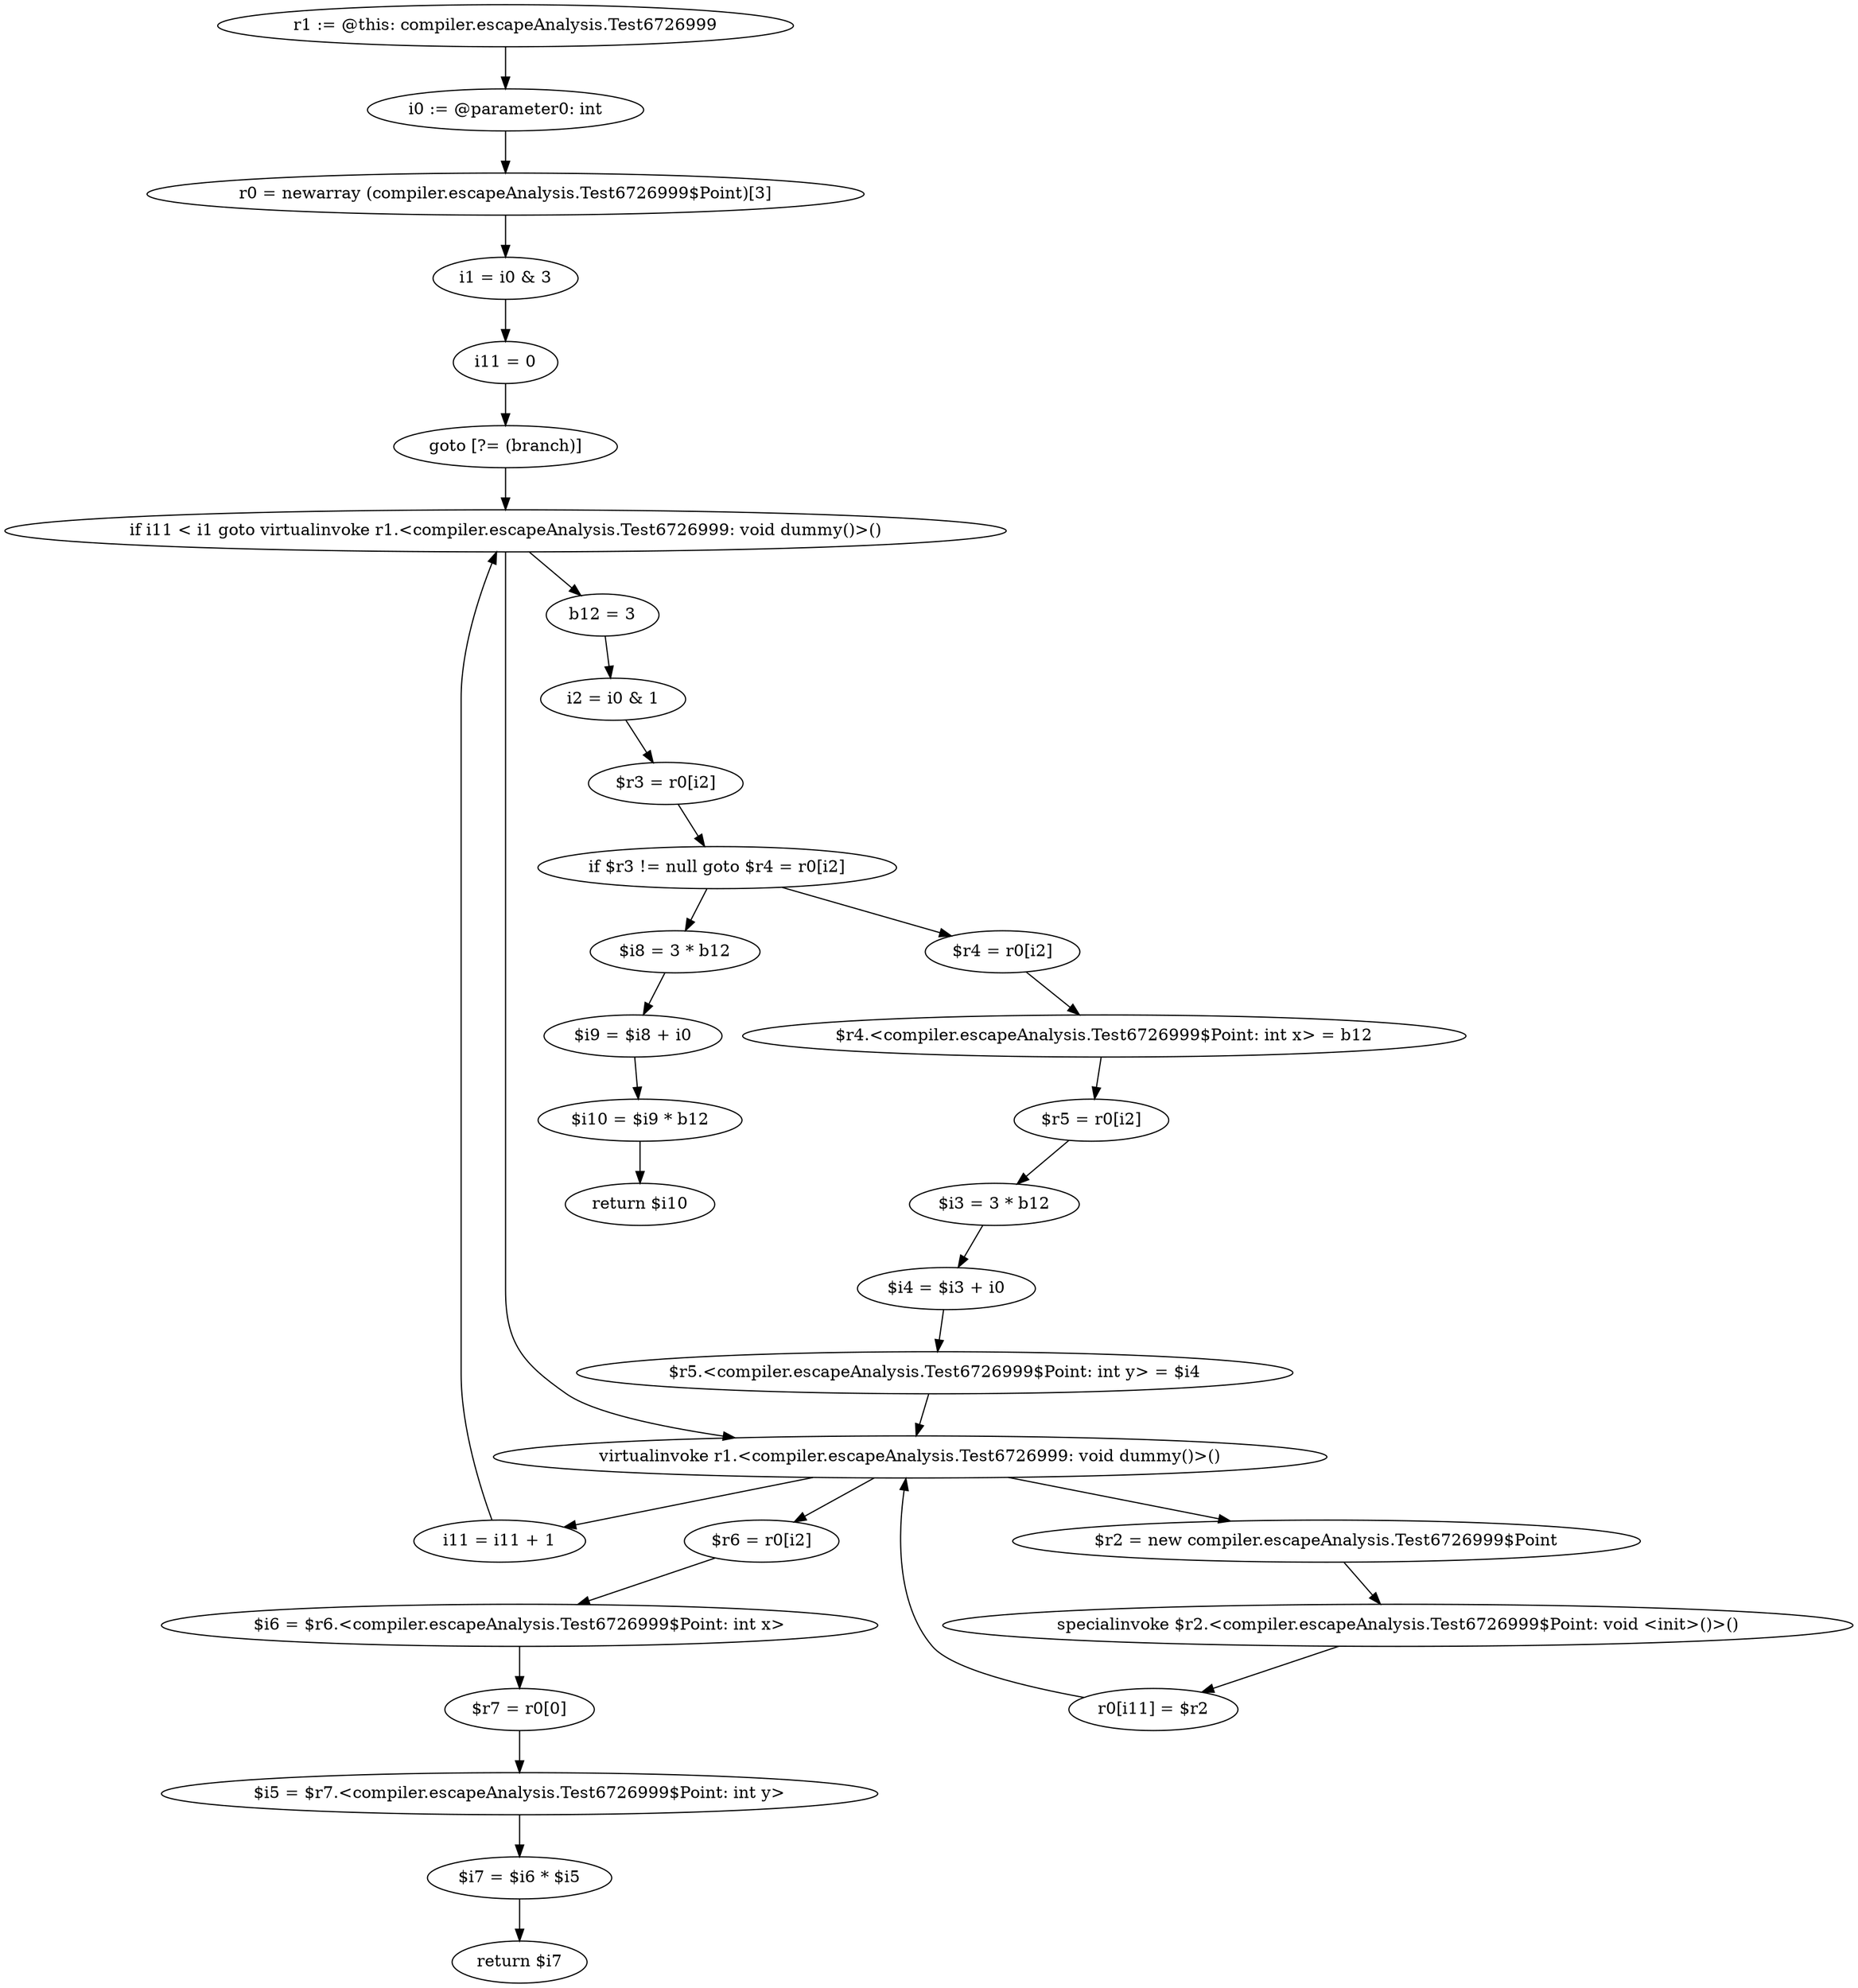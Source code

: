 digraph "unitGraph" {
    "r1 := @this: compiler.escapeAnalysis.Test6726999"
    "i0 := @parameter0: int"
    "r0 = newarray (compiler.escapeAnalysis.Test6726999$Point)[3]"
    "i1 = i0 & 3"
    "i11 = 0"
    "goto [?= (branch)]"
    "virtualinvoke r1.<compiler.escapeAnalysis.Test6726999: void dummy()>()"
    "$r2 = new compiler.escapeAnalysis.Test6726999$Point"
    "specialinvoke $r2.<compiler.escapeAnalysis.Test6726999$Point: void <init>()>()"
    "r0[i11] = $r2"
    "i11 = i11 + 1"
    "if i11 < i1 goto virtualinvoke r1.<compiler.escapeAnalysis.Test6726999: void dummy()>()"
    "b12 = 3"
    "i2 = i0 & 1"
    "$r3 = r0[i2]"
    "if $r3 != null goto $r4 = r0[i2]"
    "$i8 = 3 * b12"
    "$i9 = $i8 + i0"
    "$i10 = $i9 * b12"
    "return $i10"
    "$r4 = r0[i2]"
    "$r4.<compiler.escapeAnalysis.Test6726999$Point: int x> = b12"
    "$r5 = r0[i2]"
    "$i3 = 3 * b12"
    "$i4 = $i3 + i0"
    "$r5.<compiler.escapeAnalysis.Test6726999$Point: int y> = $i4"
    "$r6 = r0[i2]"
    "$i6 = $r6.<compiler.escapeAnalysis.Test6726999$Point: int x>"
    "$r7 = r0[0]"
    "$i5 = $r7.<compiler.escapeAnalysis.Test6726999$Point: int y>"
    "$i7 = $i6 * $i5"
    "return $i7"
    "r1 := @this: compiler.escapeAnalysis.Test6726999"->"i0 := @parameter0: int";
    "i0 := @parameter0: int"->"r0 = newarray (compiler.escapeAnalysis.Test6726999$Point)[3]";
    "r0 = newarray (compiler.escapeAnalysis.Test6726999$Point)[3]"->"i1 = i0 & 3";
    "i1 = i0 & 3"->"i11 = 0";
    "i11 = 0"->"goto [?= (branch)]";
    "goto [?= (branch)]"->"if i11 < i1 goto virtualinvoke r1.<compiler.escapeAnalysis.Test6726999: void dummy()>()";
    "virtualinvoke r1.<compiler.escapeAnalysis.Test6726999: void dummy()>()"->"$r2 = new compiler.escapeAnalysis.Test6726999$Point";
    "$r2 = new compiler.escapeAnalysis.Test6726999$Point"->"specialinvoke $r2.<compiler.escapeAnalysis.Test6726999$Point: void <init>()>()";
    "specialinvoke $r2.<compiler.escapeAnalysis.Test6726999$Point: void <init>()>()"->"r0[i11] = $r2";
    "r0[i11] = $r2"->"virtualinvoke r1.<compiler.escapeAnalysis.Test6726999: void dummy()>()";
    "virtualinvoke r1.<compiler.escapeAnalysis.Test6726999: void dummy()>()"->"i11 = i11 + 1";
    "i11 = i11 + 1"->"if i11 < i1 goto virtualinvoke r1.<compiler.escapeAnalysis.Test6726999: void dummy()>()";
    "if i11 < i1 goto virtualinvoke r1.<compiler.escapeAnalysis.Test6726999: void dummy()>()"->"b12 = 3";
    "if i11 < i1 goto virtualinvoke r1.<compiler.escapeAnalysis.Test6726999: void dummy()>()"->"virtualinvoke r1.<compiler.escapeAnalysis.Test6726999: void dummy()>()";
    "b12 = 3"->"i2 = i0 & 1";
    "i2 = i0 & 1"->"$r3 = r0[i2]";
    "$r3 = r0[i2]"->"if $r3 != null goto $r4 = r0[i2]";
    "if $r3 != null goto $r4 = r0[i2]"->"$i8 = 3 * b12";
    "if $r3 != null goto $r4 = r0[i2]"->"$r4 = r0[i2]";
    "$i8 = 3 * b12"->"$i9 = $i8 + i0";
    "$i9 = $i8 + i0"->"$i10 = $i9 * b12";
    "$i10 = $i9 * b12"->"return $i10";
    "$r4 = r0[i2]"->"$r4.<compiler.escapeAnalysis.Test6726999$Point: int x> = b12";
    "$r4.<compiler.escapeAnalysis.Test6726999$Point: int x> = b12"->"$r5 = r0[i2]";
    "$r5 = r0[i2]"->"$i3 = 3 * b12";
    "$i3 = 3 * b12"->"$i4 = $i3 + i0";
    "$i4 = $i3 + i0"->"$r5.<compiler.escapeAnalysis.Test6726999$Point: int y> = $i4";
    "$r5.<compiler.escapeAnalysis.Test6726999$Point: int y> = $i4"->"virtualinvoke r1.<compiler.escapeAnalysis.Test6726999: void dummy()>()";
    "virtualinvoke r1.<compiler.escapeAnalysis.Test6726999: void dummy()>()"->"$r6 = r0[i2]";
    "$r6 = r0[i2]"->"$i6 = $r6.<compiler.escapeAnalysis.Test6726999$Point: int x>";
    "$i6 = $r6.<compiler.escapeAnalysis.Test6726999$Point: int x>"->"$r7 = r0[0]";
    "$r7 = r0[0]"->"$i5 = $r7.<compiler.escapeAnalysis.Test6726999$Point: int y>";
    "$i5 = $r7.<compiler.escapeAnalysis.Test6726999$Point: int y>"->"$i7 = $i6 * $i5";
    "$i7 = $i6 * $i5"->"return $i7";
}
